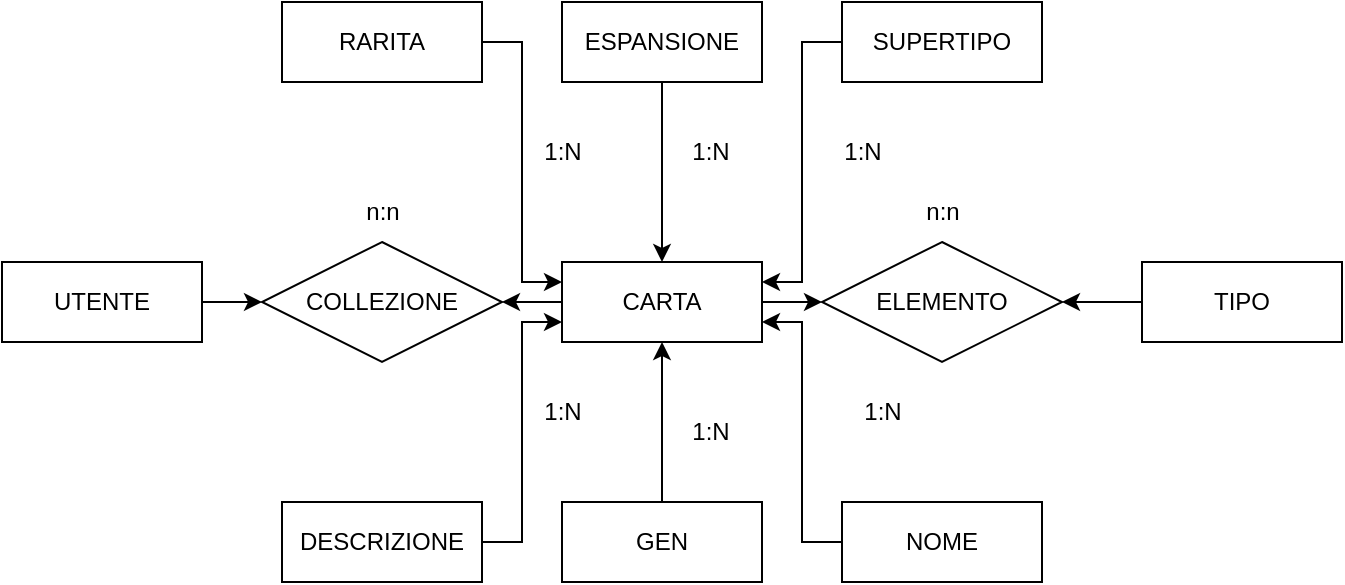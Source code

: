 <mxfile version="24.7.12">
  <diagram name="Pagina-1" id="5BZKTkQ3XBjU_IWWKfB5">
    <mxGraphModel dx="1280" dy="673" grid="1" gridSize="10" guides="1" tooltips="1" connect="1" arrows="1" fold="1" page="1" pageScale="1" pageWidth="827" pageHeight="1169" math="0" shadow="0">
      <root>
        <mxCell id="0" />
        <mxCell id="1" parent="0" />
        <mxCell id="chPiGZ6ooNfUDEZ-adB5-23" style="edgeStyle=orthogonalEdgeStyle;rounded=0;orthogonalLoop=1;jettySize=auto;html=1;entryX=1;entryY=0.5;entryDx=0;entryDy=0;" edge="1" parent="1" source="chPiGZ6ooNfUDEZ-adB5-14" target="chPiGZ6ooNfUDEZ-adB5-21">
          <mxGeometry relative="1" as="geometry" />
        </mxCell>
        <mxCell id="chPiGZ6ooNfUDEZ-adB5-14" value="CARTA" style="whiteSpace=wrap;html=1;align=center;" vertex="1" parent="1">
          <mxGeometry x="360" y="330" width="100" height="40" as="geometry" />
        </mxCell>
        <mxCell id="chPiGZ6ooNfUDEZ-adB5-22" style="edgeStyle=orthogonalEdgeStyle;rounded=0;orthogonalLoop=1;jettySize=auto;html=1;entryX=0;entryY=0.5;entryDx=0;entryDy=0;" edge="1" parent="1" source="chPiGZ6ooNfUDEZ-adB5-15" target="chPiGZ6ooNfUDEZ-adB5-21">
          <mxGeometry relative="1" as="geometry" />
        </mxCell>
        <mxCell id="chPiGZ6ooNfUDEZ-adB5-15" value="UTENTE" style="whiteSpace=wrap;html=1;align=center;" vertex="1" parent="1">
          <mxGeometry x="80" y="330" width="100" height="40" as="geometry" />
        </mxCell>
        <mxCell id="chPiGZ6ooNfUDEZ-adB5-27" style="edgeStyle=orthogonalEdgeStyle;rounded=0;orthogonalLoop=1;jettySize=auto;html=1;entryX=1;entryY=0.5;entryDx=0;entryDy=0;" edge="1" parent="1" source="chPiGZ6ooNfUDEZ-adB5-16" target="chPiGZ6ooNfUDEZ-adB5-25">
          <mxGeometry relative="1" as="geometry" />
        </mxCell>
        <mxCell id="chPiGZ6ooNfUDEZ-adB5-16" value="TIPO" style="whiteSpace=wrap;html=1;align=center;" vertex="1" parent="1">
          <mxGeometry x="650" y="330" width="100" height="40" as="geometry" />
        </mxCell>
        <mxCell id="chPiGZ6ooNfUDEZ-adB5-29" style="edgeStyle=orthogonalEdgeStyle;rounded=0;orthogonalLoop=1;jettySize=auto;html=1;entryX=0.5;entryY=0;entryDx=0;entryDy=0;" edge="1" parent="1" source="chPiGZ6ooNfUDEZ-adB5-17" target="chPiGZ6ooNfUDEZ-adB5-14">
          <mxGeometry relative="1" as="geometry" />
        </mxCell>
        <mxCell id="chPiGZ6ooNfUDEZ-adB5-17" value="ESPANSIONE" style="whiteSpace=wrap;html=1;align=center;" vertex="1" parent="1">
          <mxGeometry x="360" y="200" width="100" height="40" as="geometry" />
        </mxCell>
        <mxCell id="chPiGZ6ooNfUDEZ-adB5-31" style="edgeStyle=orthogonalEdgeStyle;rounded=0;orthogonalLoop=1;jettySize=auto;html=1;entryX=0.5;entryY=1;entryDx=0;entryDy=0;" edge="1" parent="1" source="chPiGZ6ooNfUDEZ-adB5-19" target="chPiGZ6ooNfUDEZ-adB5-14">
          <mxGeometry relative="1" as="geometry" />
        </mxCell>
        <mxCell id="chPiGZ6ooNfUDEZ-adB5-19" value="GEN" style="whiteSpace=wrap;html=1;align=center;" vertex="1" parent="1">
          <mxGeometry x="360" y="450" width="100" height="40" as="geometry" />
        </mxCell>
        <mxCell id="chPiGZ6ooNfUDEZ-adB5-33" style="edgeStyle=orthogonalEdgeStyle;rounded=0;orthogonalLoop=1;jettySize=auto;html=1;entryX=0;entryY=0.25;entryDx=0;entryDy=0;" edge="1" parent="1" source="chPiGZ6ooNfUDEZ-adB5-20" target="chPiGZ6ooNfUDEZ-adB5-14">
          <mxGeometry relative="1" as="geometry" />
        </mxCell>
        <mxCell id="chPiGZ6ooNfUDEZ-adB5-20" value="RARITA" style="whiteSpace=wrap;html=1;align=center;" vertex="1" parent="1">
          <mxGeometry x="220" y="200" width="100" height="40" as="geometry" />
        </mxCell>
        <mxCell id="chPiGZ6ooNfUDEZ-adB5-21" value="COLLEZIONE" style="shape=rhombus;perimeter=rhombusPerimeter;whiteSpace=wrap;html=1;align=center;" vertex="1" parent="1">
          <mxGeometry x="210" y="320" width="120" height="60" as="geometry" />
        </mxCell>
        <mxCell id="chPiGZ6ooNfUDEZ-adB5-24" value="n:n" style="text;html=1;align=center;verticalAlign=middle;resizable=0;points=[];autosize=1;strokeColor=none;fillColor=none;" vertex="1" parent="1">
          <mxGeometry x="250" y="290" width="40" height="30" as="geometry" />
        </mxCell>
        <mxCell id="chPiGZ6ooNfUDEZ-adB5-25" value="ELEMENTO" style="shape=rhombus;perimeter=rhombusPerimeter;whiteSpace=wrap;html=1;align=center;" vertex="1" parent="1">
          <mxGeometry x="490" y="320" width="120" height="60" as="geometry" />
        </mxCell>
        <mxCell id="chPiGZ6ooNfUDEZ-adB5-26" style="edgeStyle=orthogonalEdgeStyle;rounded=0;orthogonalLoop=1;jettySize=auto;html=1;" edge="1" parent="1" source="chPiGZ6ooNfUDEZ-adB5-14">
          <mxGeometry relative="1" as="geometry">
            <mxPoint x="490" y="350" as="targetPoint" />
          </mxGeometry>
        </mxCell>
        <mxCell id="chPiGZ6ooNfUDEZ-adB5-28" value="n:n" style="text;html=1;align=center;verticalAlign=middle;resizable=0;points=[];autosize=1;strokeColor=none;fillColor=none;" vertex="1" parent="1">
          <mxGeometry x="530" y="290" width="40" height="30" as="geometry" />
        </mxCell>
        <mxCell id="chPiGZ6ooNfUDEZ-adB5-30" value="1:N" style="text;html=1;align=center;verticalAlign=middle;resizable=0;points=[];autosize=1;strokeColor=none;fillColor=none;" vertex="1" parent="1">
          <mxGeometry x="414" y="260" width="40" height="30" as="geometry" />
        </mxCell>
        <mxCell id="chPiGZ6ooNfUDEZ-adB5-32" value="1:N" style="text;html=1;align=center;verticalAlign=middle;resizable=0;points=[];autosize=1;strokeColor=none;fillColor=none;" vertex="1" parent="1">
          <mxGeometry x="414" y="400" width="40" height="30" as="geometry" />
        </mxCell>
        <mxCell id="chPiGZ6ooNfUDEZ-adB5-34" value="1:N" style="text;html=1;align=center;verticalAlign=middle;resizable=0;points=[];autosize=1;strokeColor=none;fillColor=none;" vertex="1" parent="1">
          <mxGeometry x="340" y="260" width="40" height="30" as="geometry" />
        </mxCell>
        <mxCell id="chPiGZ6ooNfUDEZ-adB5-37" style="edgeStyle=orthogonalEdgeStyle;rounded=0;orthogonalLoop=1;jettySize=auto;html=1;entryX=1;entryY=0.25;entryDx=0;entryDy=0;" edge="1" parent="1" source="chPiGZ6ooNfUDEZ-adB5-36" target="chPiGZ6ooNfUDEZ-adB5-14">
          <mxGeometry relative="1" as="geometry" />
        </mxCell>
        <mxCell id="chPiGZ6ooNfUDEZ-adB5-36" value="SUPERTIPO" style="whiteSpace=wrap;html=1;align=center;" vertex="1" parent="1">
          <mxGeometry x="500" y="200" width="100" height="40" as="geometry" />
        </mxCell>
        <mxCell id="chPiGZ6ooNfUDEZ-adB5-38" value="1:N" style="text;html=1;align=center;verticalAlign=middle;resizable=0;points=[];autosize=1;strokeColor=none;fillColor=none;" vertex="1" parent="1">
          <mxGeometry x="490" y="260" width="40" height="30" as="geometry" />
        </mxCell>
        <mxCell id="chPiGZ6ooNfUDEZ-adB5-41" style="edgeStyle=orthogonalEdgeStyle;rounded=0;orthogonalLoop=1;jettySize=auto;html=1;entryX=1;entryY=0.75;entryDx=0;entryDy=0;" edge="1" parent="1" source="chPiGZ6ooNfUDEZ-adB5-40" target="chPiGZ6ooNfUDEZ-adB5-14">
          <mxGeometry relative="1" as="geometry" />
        </mxCell>
        <mxCell id="chPiGZ6ooNfUDEZ-adB5-40" value="NOME" style="whiteSpace=wrap;html=1;align=center;" vertex="1" parent="1">
          <mxGeometry x="500" y="450" width="100" height="40" as="geometry" />
        </mxCell>
        <mxCell id="chPiGZ6ooNfUDEZ-adB5-42" value="1:N" style="text;html=1;align=center;verticalAlign=middle;resizable=0;points=[];autosize=1;strokeColor=none;fillColor=none;" vertex="1" parent="1">
          <mxGeometry x="500" y="390" width="40" height="30" as="geometry" />
        </mxCell>
        <mxCell id="chPiGZ6ooNfUDEZ-adB5-45" style="edgeStyle=orthogonalEdgeStyle;rounded=0;orthogonalLoop=1;jettySize=auto;html=1;entryX=0;entryY=0.75;entryDx=0;entryDy=0;" edge="1" parent="1" source="chPiGZ6ooNfUDEZ-adB5-43" target="chPiGZ6ooNfUDEZ-adB5-14">
          <mxGeometry relative="1" as="geometry" />
        </mxCell>
        <mxCell id="chPiGZ6ooNfUDEZ-adB5-43" value="DESCRIZIONE" style="whiteSpace=wrap;html=1;align=center;" vertex="1" parent="1">
          <mxGeometry x="220" y="450" width="100" height="40" as="geometry" />
        </mxCell>
        <mxCell id="chPiGZ6ooNfUDEZ-adB5-44" value="1:N" style="text;html=1;align=center;verticalAlign=middle;resizable=0;points=[];autosize=1;strokeColor=none;fillColor=none;" vertex="1" parent="1">
          <mxGeometry x="340" y="390" width="40" height="30" as="geometry" />
        </mxCell>
      </root>
    </mxGraphModel>
  </diagram>
</mxfile>
